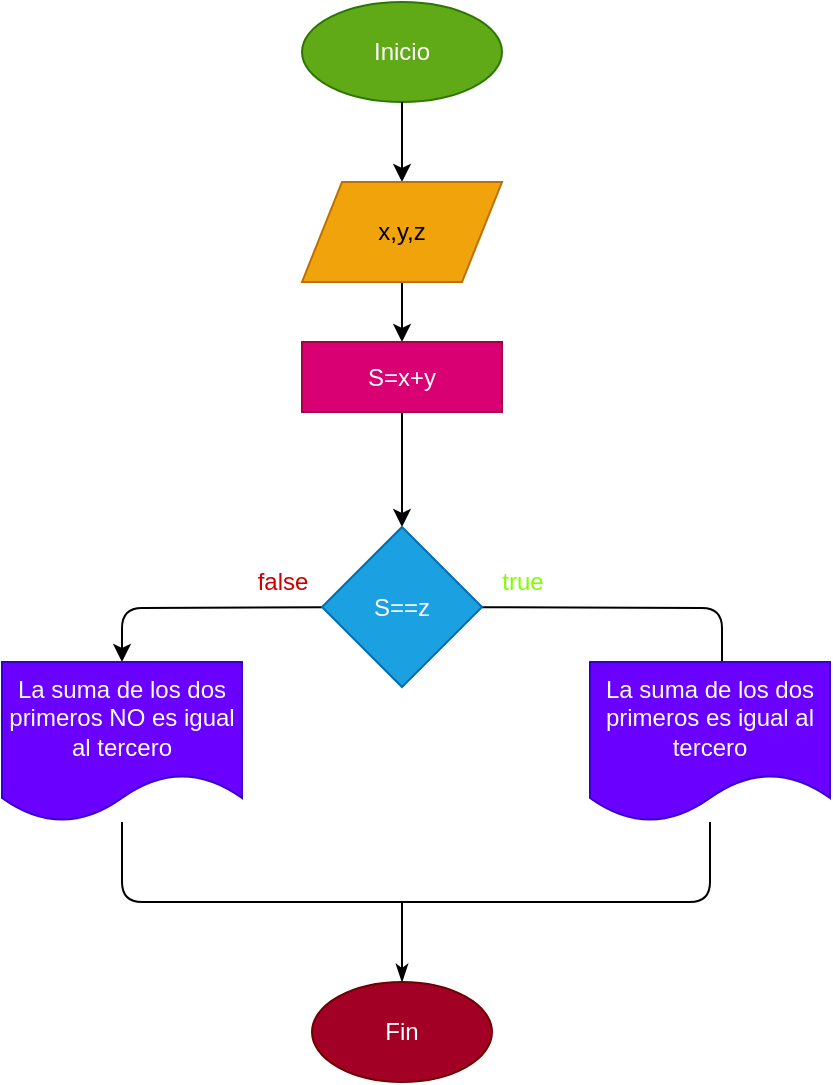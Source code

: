 <mxfile>
    <diagram id="3ZQ8zxHGbxyrfGmreWUn" name="Página-1">
        <mxGraphModel dx="564" dy="409" grid="1" gridSize="10" guides="1" tooltips="1" connect="1" arrows="1" fold="1" page="1" pageScale="1" pageWidth="827" pageHeight="1169" math="0" shadow="0">
            <root>
                <mxCell id="0"/>
                <mxCell id="1" parent="0"/>
                <mxCell id="3" value="Inicio" style="ellipse;whiteSpace=wrap;html=1;fillColor=#60a917;fontColor=#ffffff;strokeColor=#2D7600;" vertex="1" parent="1">
                    <mxGeometry x="270" y="30" width="100" height="50" as="geometry"/>
                </mxCell>
                <mxCell id="9" style="edgeStyle=none;html=1;endArrow=none;endFill=0;startArrow=classic;startFill=1;" edge="1" parent="1" source="6" target="3">
                    <mxGeometry relative="1" as="geometry"/>
                </mxCell>
                <mxCell id="11" value="" style="edgeStyle=none;html=1;startArrow=none;startFill=0;endArrow=classic;endFill=1;" edge="1" parent="1" source="6" target="10">
                    <mxGeometry relative="1" as="geometry"/>
                </mxCell>
                <mxCell id="6" value="x,y,z" style="shape=parallelogram;perimeter=parallelogramPerimeter;whiteSpace=wrap;html=1;fixedSize=1;fillColor=#f0a30a;strokeColor=#BD7000;fontColor=#000000;" vertex="1" parent="1">
                    <mxGeometry x="270" y="120" width="100" height="50" as="geometry"/>
                </mxCell>
                <mxCell id="13" value="" style="edgeStyle=none;html=1;startArrow=none;startFill=0;endArrow=classic;endFill=1;" edge="1" parent="1" source="10" target="12">
                    <mxGeometry relative="1" as="geometry"/>
                </mxCell>
                <mxCell id="10" value="S=x+y" style="whiteSpace=wrap;html=1;fillColor=#d80073;strokeColor=#A50040;fontColor=#ffffff;" vertex="1" parent="1">
                    <mxGeometry x="270" y="200" width="100" height="35" as="geometry"/>
                </mxCell>
                <mxCell id="16" style="edgeStyle=none;html=1;startArrow=none;startFill=0;endArrow=classic;endFill=1;" edge="1" parent="1" source="12">
                    <mxGeometry relative="1" as="geometry">
                        <mxPoint x="480" y="370" as="targetPoint"/>
                        <Array as="points">
                            <mxPoint x="480" y="333"/>
                        </Array>
                    </mxGeometry>
                </mxCell>
                <mxCell id="18" style="edgeStyle=none;html=1;startArrow=none;startFill=0;endArrow=classic;endFill=1;" edge="1" parent="1" source="12" target="17">
                    <mxGeometry relative="1" as="geometry">
                        <Array as="points">
                            <mxPoint x="180" y="333"/>
                        </Array>
                    </mxGeometry>
                </mxCell>
                <mxCell id="12" value="S==z" style="rhombus;whiteSpace=wrap;html=1;fillColor=#1ba1e2;strokeColor=#006EAF;fontColor=#ffffff;" vertex="1" parent="1">
                    <mxGeometry x="280" y="292.5" width="80" height="80" as="geometry"/>
                </mxCell>
                <mxCell id="15" value="La suma de los dos primeros es igual al tercero" style="shape=document;whiteSpace=wrap;html=1;boundedLbl=1;fillColor=#6a00ff;fontColor=#ffffff;strokeColor=#3700CC;" vertex="1" parent="1">
                    <mxGeometry x="414" y="360" width="120" height="80" as="geometry"/>
                </mxCell>
                <mxCell id="22" style="edgeStyle=none;html=1;fontColor=#CC0000;startArrow=none;startFill=0;endArrow=none;endFill=0;" edge="1" parent="1" source="17" target="15">
                    <mxGeometry relative="1" as="geometry">
                        <Array as="points">
                            <mxPoint x="180" y="480"/>
                            <mxPoint x="320" y="480"/>
                            <mxPoint x="474" y="480"/>
                        </Array>
                    </mxGeometry>
                </mxCell>
                <mxCell id="17" value="La suma de los dos primeros NO es igual al tercero" style="shape=document;whiteSpace=wrap;html=1;boundedLbl=1;fillColor=#6a00ff;fontColor=#ffffff;strokeColor=#3700CC;" vertex="1" parent="1">
                    <mxGeometry x="120" y="360" width="120" height="80" as="geometry"/>
                </mxCell>
                <mxCell id="20" value="true" style="text;html=1;align=center;verticalAlign=middle;resizable=0;points=[];autosize=1;strokeColor=none;fillColor=none;fontColor=#80FF00;" vertex="1" parent="1">
                    <mxGeometry x="360" y="310" width="40" height="20" as="geometry"/>
                </mxCell>
                <mxCell id="21" value="false" style="text;html=1;align=center;verticalAlign=middle;resizable=0;points=[];autosize=1;strokeColor=none;fillColor=none;fontColor=#CC0000;" vertex="1" parent="1">
                    <mxGeometry x="240" y="310" width="40" height="20" as="geometry"/>
                </mxCell>
                <mxCell id="24" style="edgeStyle=none;html=1;fontColor=#FFFFFF;startArrow=classicThin;startFill=1;endArrow=none;endFill=0;" edge="1" parent="1" source="23">
                    <mxGeometry relative="1" as="geometry">
                        <mxPoint x="320" y="480" as="targetPoint"/>
                    </mxGeometry>
                </mxCell>
                <mxCell id="23" value="Fin" style="ellipse;whiteSpace=wrap;html=1;fontColor=#ffffff;fillColor=#a20025;strokeColor=#6F0000;" vertex="1" parent="1">
                    <mxGeometry x="275" y="520" width="90" height="50" as="geometry"/>
                </mxCell>
            </root>
        </mxGraphModel>
    </diagram>
</mxfile>